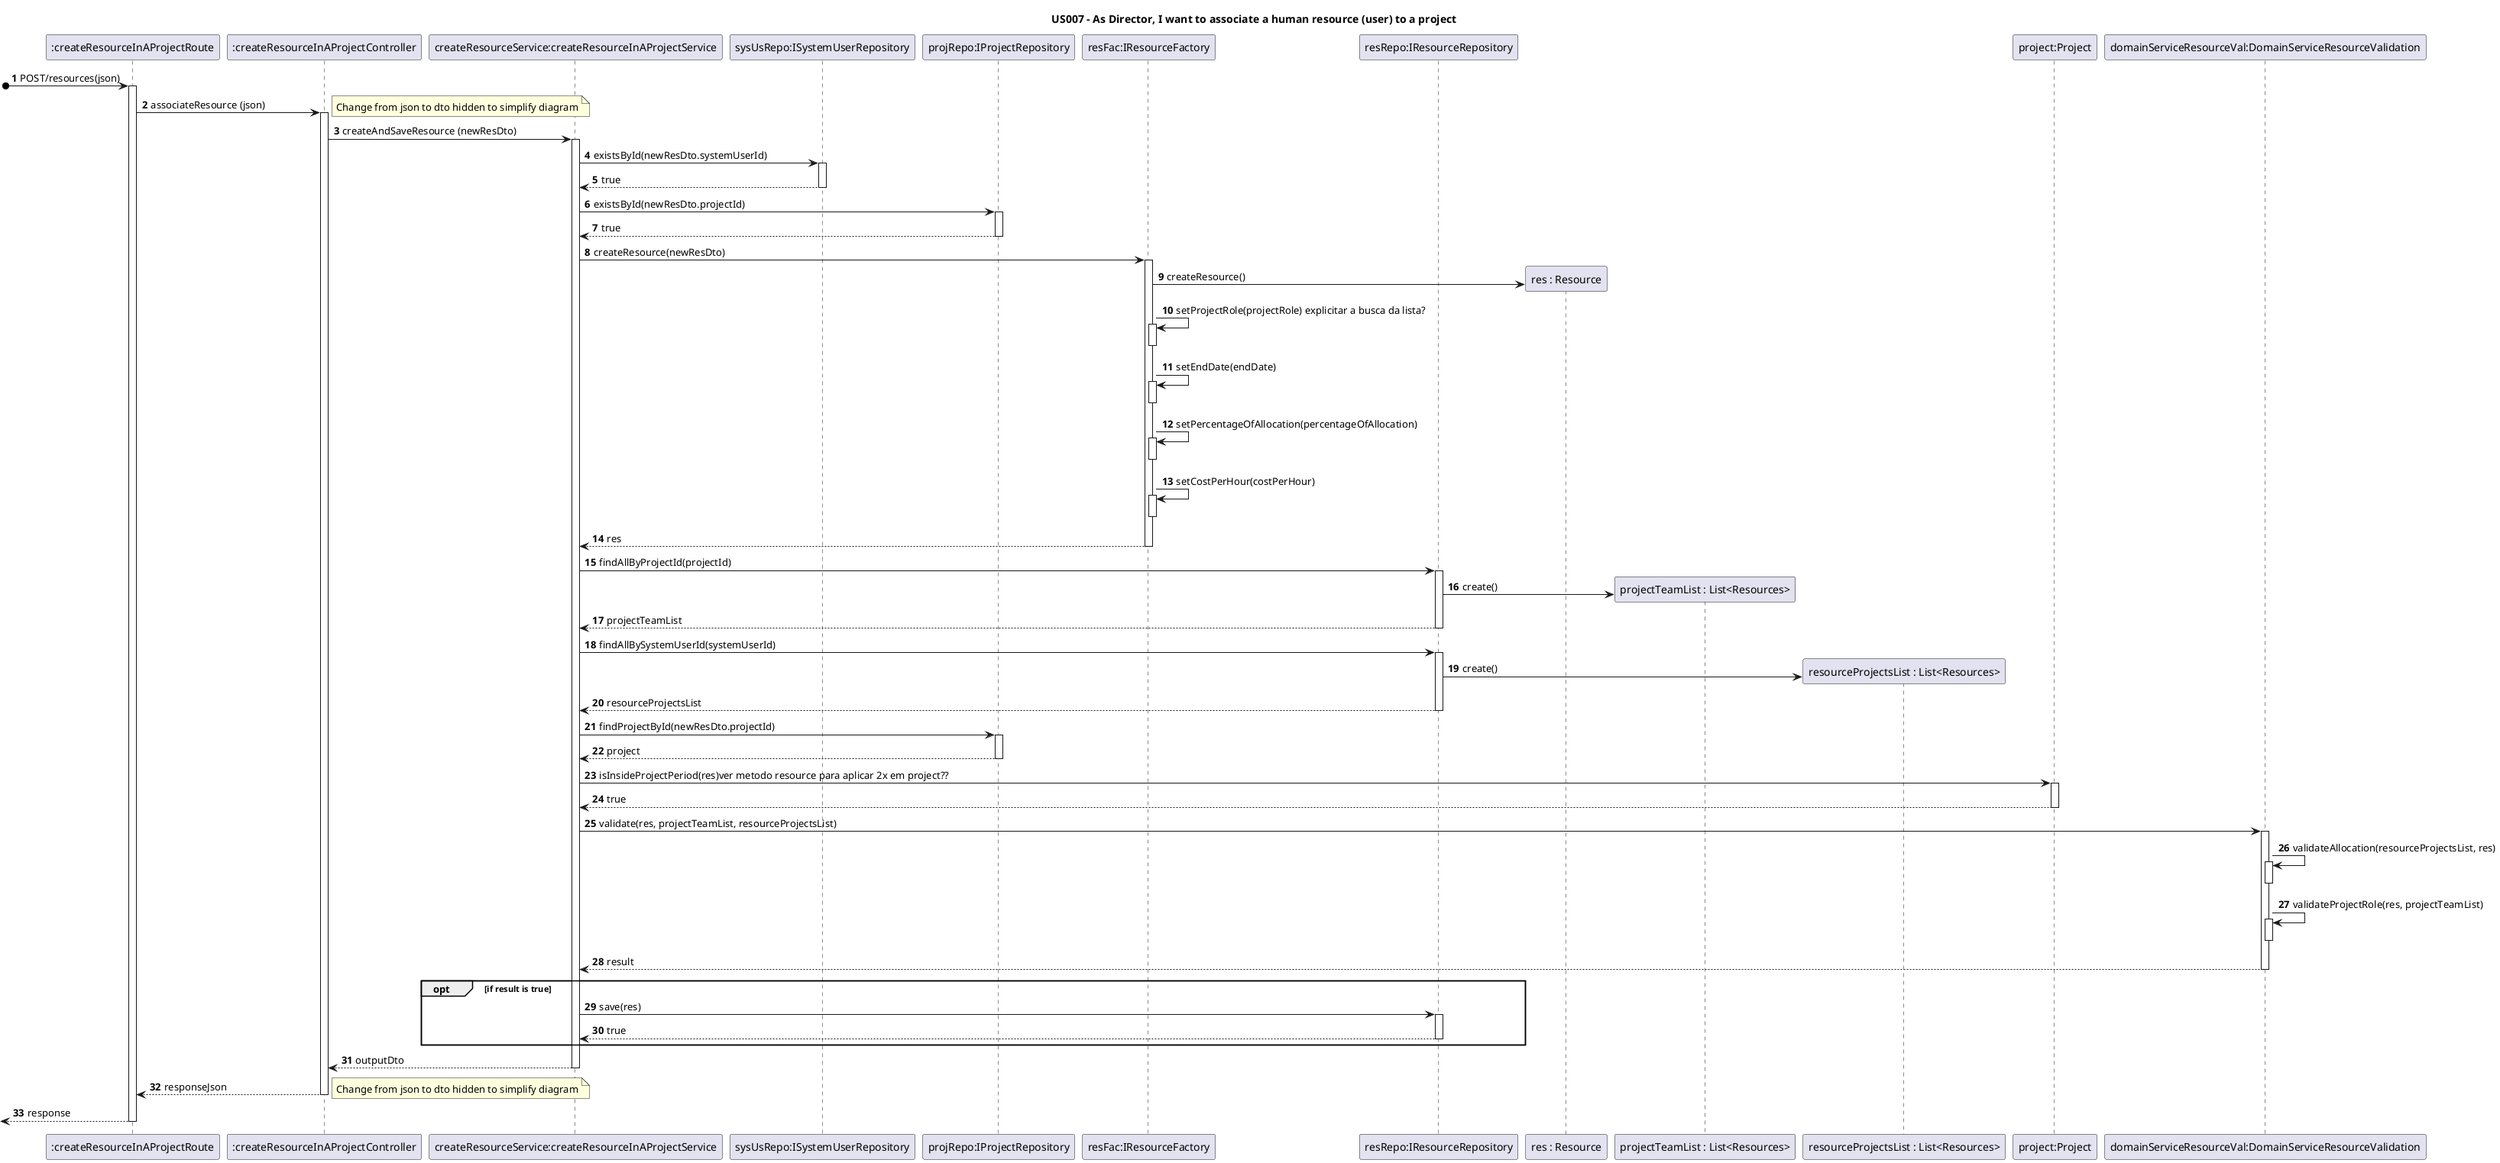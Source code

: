 @startuml
'https://plantuml.com/sequence-diagram

title US007 - As Director, I want to associate a human resource (user) to a project

autoactivate on
autonumber

participant ":createResourceInAProjectRoute" as Route
participant ":createResourceInAProjectController" as Ctrl
participant "createResourceService:createResourceInAProjectService" as resourceService
participant "sysUsRepo:ISystemUserRepository" as systemUserStore
participant "projRepo:IProjectRepository" as projectStore
participant "resFac:IResourceFactory" as resourceFactory
participant "resRepo:IResourceRepository" as resourceStore
'participant "resRepo:IResourceRepository" as resourceStore
participant "res : Resource" as resource
participant "projectTeamList : List<Resources>" as projectTeam
participant "resourceProjectsList : List<Resources>" as resourceProjects
participant "project:Project" as project
participant "domainServiceResourceVal:DomainServiceResourceValidation" as domainService

[o-> Route:  POST/resources(json)
Route -> Ctrl: associateResource (json)
note right
Change from json to dto hidden to simplify diagram
end note
Ctrl -> resourceService: createAndSaveResource (newResDto)
resourceService -> systemUserStore: existsById(newResDto.systemUserId)
systemUserStore --> resourceService: true
resourceService -> projectStore: existsById(newResDto.projectId)
projectStore --> resourceService: true
resourceService -> resourceFactory: createResource(newResDto)
'resourceFactory -> resource**: createResource(projectId, systemUserId, startDate)
resourceFactory -> resource**: createResource()
resourceFactory -> resourceFactory: setProjectRole(projectRole) explicitar a busca da lista?
deactivate
resourceFactory -> resourceFactory: setEndDate(endDate)
deactivate
resourceFactory -> resourceFactory: setPercentageOfAllocation(percentageOfAllocation)
deactivate
resourceFactory -> resourceFactory: setCostPerHour(costPerHour)
deactivate
resourceFactory --> resourceService: res
resourceService -> resourceStore: findAllByProjectId(projectId)
resourceStore-> projectTeam**: create()
resourceStore --> resourceService: projectTeamList
resourceService -> resourceStore: findAllBySystemUserId(systemUserId)
resourceStore -> resourceProjects**: create()
resourceStore --> resourceService: resourceProjectsList
resourceService -> projectStore: findProjectById(newResDto.projectId)
projectStore --> resourceService: project
resourceService -> project: isInsideProjectPeriod(res)ver metodo resource para aplicar 2x em project??
project --> resourceService: true
resourceService -> domainService: validate(res, projectTeamList, resourceProjectsList)
domainService -> domainService: validateAllocation(resourceProjectsList, res)
deactivate
domainService -> domainService: validateProjectRole(res, projectTeamList)
deactivate
domainService --> resourceService: result
opt if result is true
resourceService -> resourceStore: save(res)
resourceStore --> resourceService:true
end
resourceService --> Ctrl: outputDto
Ctrl --> Route: responseJson
note right
Change from json to dto hidden to simplify diagram
end note
[<--Route: response

@enduml